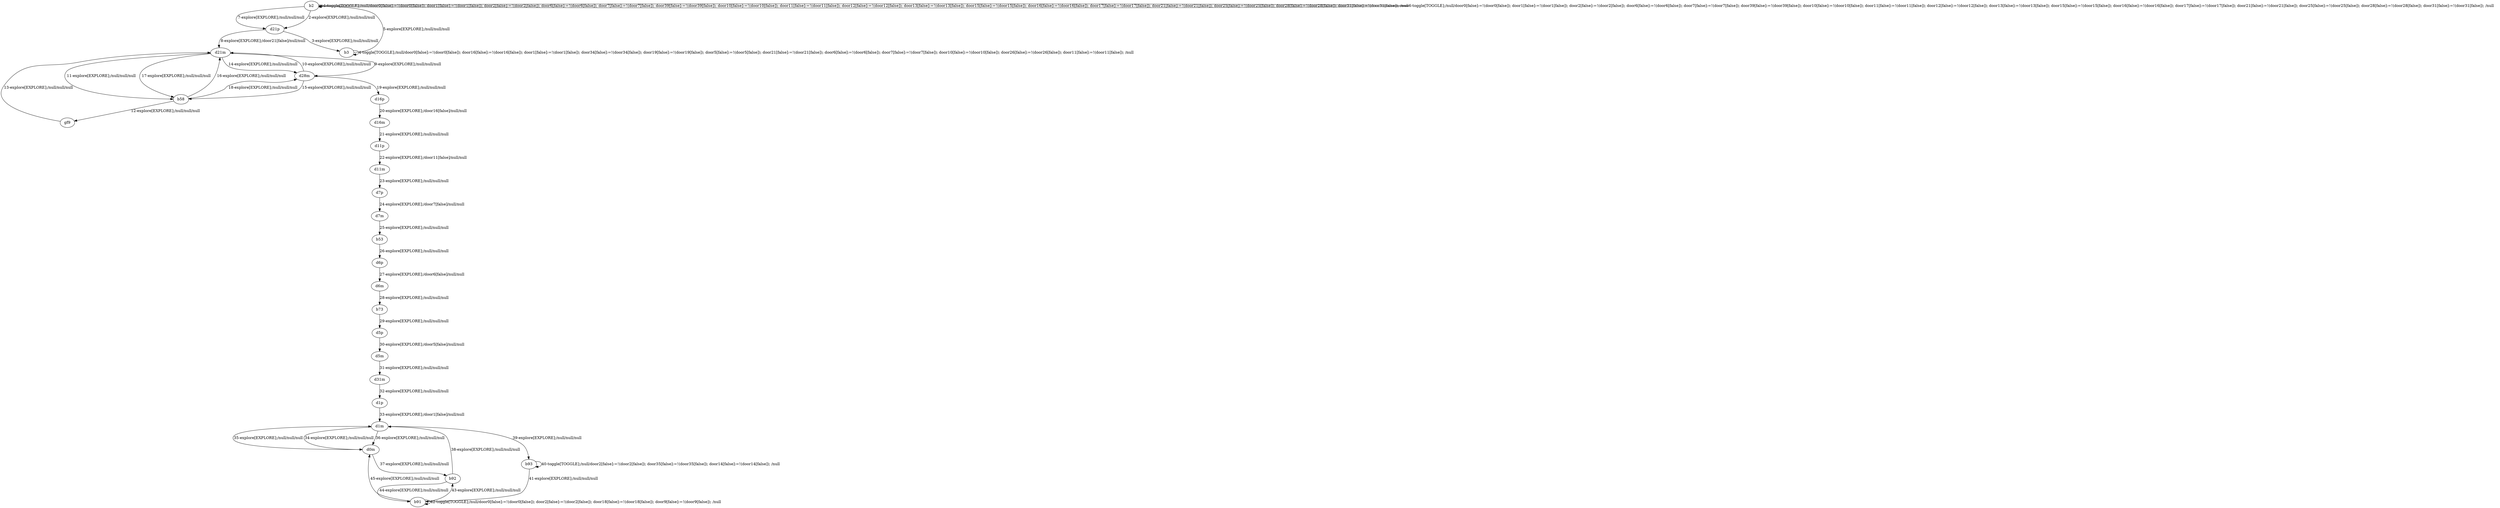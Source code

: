 # Total number of goals covered by this test: 4
# d0m --> d1m
# b91 --> b92
# b93 --> b93
# d1m --> b93

digraph g {
"b2" -> "b2" [label = "1-toggle[TOGGLE];/null/door0[false]:=!(door0[false]); door1[false]:=!(door1[false]); door2[false]:=!(door2[false]); door6[false]:=!(door6[false]); door7[false]:=!(door7[false]); door39[false]:=!(door39[false]); door10[false]:=!(door10[false]); door11[false]:=!(door11[false]); door12[false]:=!(door12[false]); door13[false]:=!(door13[false]); door15[false]:=!(door15[false]); door16[false]:=!(door16[false]); door17[false]:=!(door17[false]); door21[false]:=!(door21[false]); door25[false]:=!(door25[false]); door28[false]:=!(door28[false]); door31[false]:=!(door31[false]); /null"];
"b2" -> "d21p" [label = "2-explore[EXPLORE];/null/null/null"];
"d21p" -> "b3" [label = "3-explore[EXPLORE];/null/null/null"];
"b3" -> "b3" [label = "4-toggle[TOGGLE];/null/door0[false]:=!(door0[false]); door16[false]:=!(door16[false]); door1[false]:=!(door1[false]); door34[false]:=!(door34[false]); door19[false]:=!(door19[false]); door5[false]:=!(door5[false]); door21[false]:=!(door21[false]); door6[false]:=!(door6[false]); door7[false]:=!(door7[false]); door10[false]:=!(door10[false]); door26[false]:=!(door26[false]); door11[false]:=!(door11[false]); /null"];
"b3" -> "b2" [label = "5-explore[EXPLORE];/null/null/null"];
"b2" -> "b2" [label = "6-toggle[TOGGLE];/null/door0[false]:=!(door0[false]); door1[false]:=!(door1[false]); door2[false]:=!(door2[false]); door6[false]:=!(door6[false]); door7[false]:=!(door7[false]); door39[false]:=!(door39[false]); door10[false]:=!(door10[false]); door11[false]:=!(door11[false]); door12[false]:=!(door12[false]); door13[false]:=!(door13[false]); door15[false]:=!(door15[false]); door16[false]:=!(door16[false]); door17[false]:=!(door17[false]); door21[false]:=!(door21[false]); door25[false]:=!(door25[false]); door28[false]:=!(door28[false]); door31[false]:=!(door31[false]); /null"];
"b2" -> "d21p" [label = "7-explore[EXPLORE];/null/null/null"];
"d21p" -> "d21m" [label = "8-explore[EXPLORE];/door21[false]/null/null"];
"d21m" -> "d28m" [label = "9-explore[EXPLORE];/null/null/null"];
"d28m" -> "d21m" [label = "10-explore[EXPLORE];/null/null/null"];
"d21m" -> "b58" [label = "11-explore[EXPLORE];/null/null/null"];
"b58" -> "gf9" [label = "12-explore[EXPLORE];/null/null/null"];
"gf9" -> "d21m" [label = "13-explore[EXPLORE];/null/null/null"];
"d21m" -> "d28m" [label = "14-explore[EXPLORE];/null/null/null"];
"d28m" -> "b58" [label = "15-explore[EXPLORE];/null/null/null"];
"b58" -> "d21m" [label = "16-explore[EXPLORE];/null/null/null"];
"d21m" -> "b58" [label = "17-explore[EXPLORE];/null/null/null"];
"b58" -> "d28m" [label = "18-explore[EXPLORE];/null/null/null"];
"d28m" -> "d16p" [label = "19-explore[EXPLORE];/null/null/null"];
"d16p" -> "d16m" [label = "20-explore[EXPLORE];/door16[false]/null/null"];
"d16m" -> "d11p" [label = "21-explore[EXPLORE];/null/null/null"];
"d11p" -> "d11m" [label = "22-explore[EXPLORE];/door11[false]/null/null"];
"d11m" -> "d7p" [label = "23-explore[EXPLORE];/null/null/null"];
"d7p" -> "d7m" [label = "24-explore[EXPLORE];/door7[false]/null/null"];
"d7m" -> "b53" [label = "25-explore[EXPLORE];/null/null/null"];
"b53" -> "d6p" [label = "26-explore[EXPLORE];/null/null/null"];
"d6p" -> "d6m" [label = "27-explore[EXPLORE];/door6[false]/null/null"];
"d6m" -> "b73" [label = "28-explore[EXPLORE];/null/null/null"];
"b73" -> "d5p" [label = "29-explore[EXPLORE];/null/null/null"];
"d5p" -> "d5m" [label = "30-explore[EXPLORE];/door5[false]/null/null"];
"d5m" -> "d31m" [label = "31-explore[EXPLORE];/null/null/null"];
"d31m" -> "d1p" [label = "32-explore[EXPLORE];/null/null/null"];
"d1p" -> "d1m" [label = "33-explore[EXPLORE];/door1[false]/null/null"];
"d1m" -> "d0m" [label = "34-explore[EXPLORE];/null/null/null"];
"d0m" -> "d1m" [label = "35-explore[EXPLORE];/null/null/null"];
"d1m" -> "d0m" [label = "36-explore[EXPLORE];/null/null/null"];
"d0m" -> "b92" [label = "37-explore[EXPLORE];/null/null/null"];
"b92" -> "d1m" [label = "38-explore[EXPLORE];/null/null/null"];
"d1m" -> "b93" [label = "39-explore[EXPLORE];/null/null/null"];
"b93" -> "b93" [label = "40-toggle[TOGGLE];/null/door2[false]:=!(door2[false]); door35[false]:=!(door35[false]); door14[false]:=!(door14[false]); /null"];
"b93" -> "b91" [label = "41-explore[EXPLORE];/null/null/null"];
"b91" -> "b91" [label = "42-toggle[TOGGLE];/null/door0[false]:=!(door0[false]); door2[false]:=!(door2[false]); door18[false]:=!(door18[false]); door9[false]:=!(door9[false]); /null"];
"b91" -> "b92" [label = "43-explore[EXPLORE];/null/null/null"];
"b92" -> "b91" [label = "44-explore[EXPLORE];/null/null/null"];
"b91" -> "d0m" [label = "45-explore[EXPLORE];/null/null/null"];
}